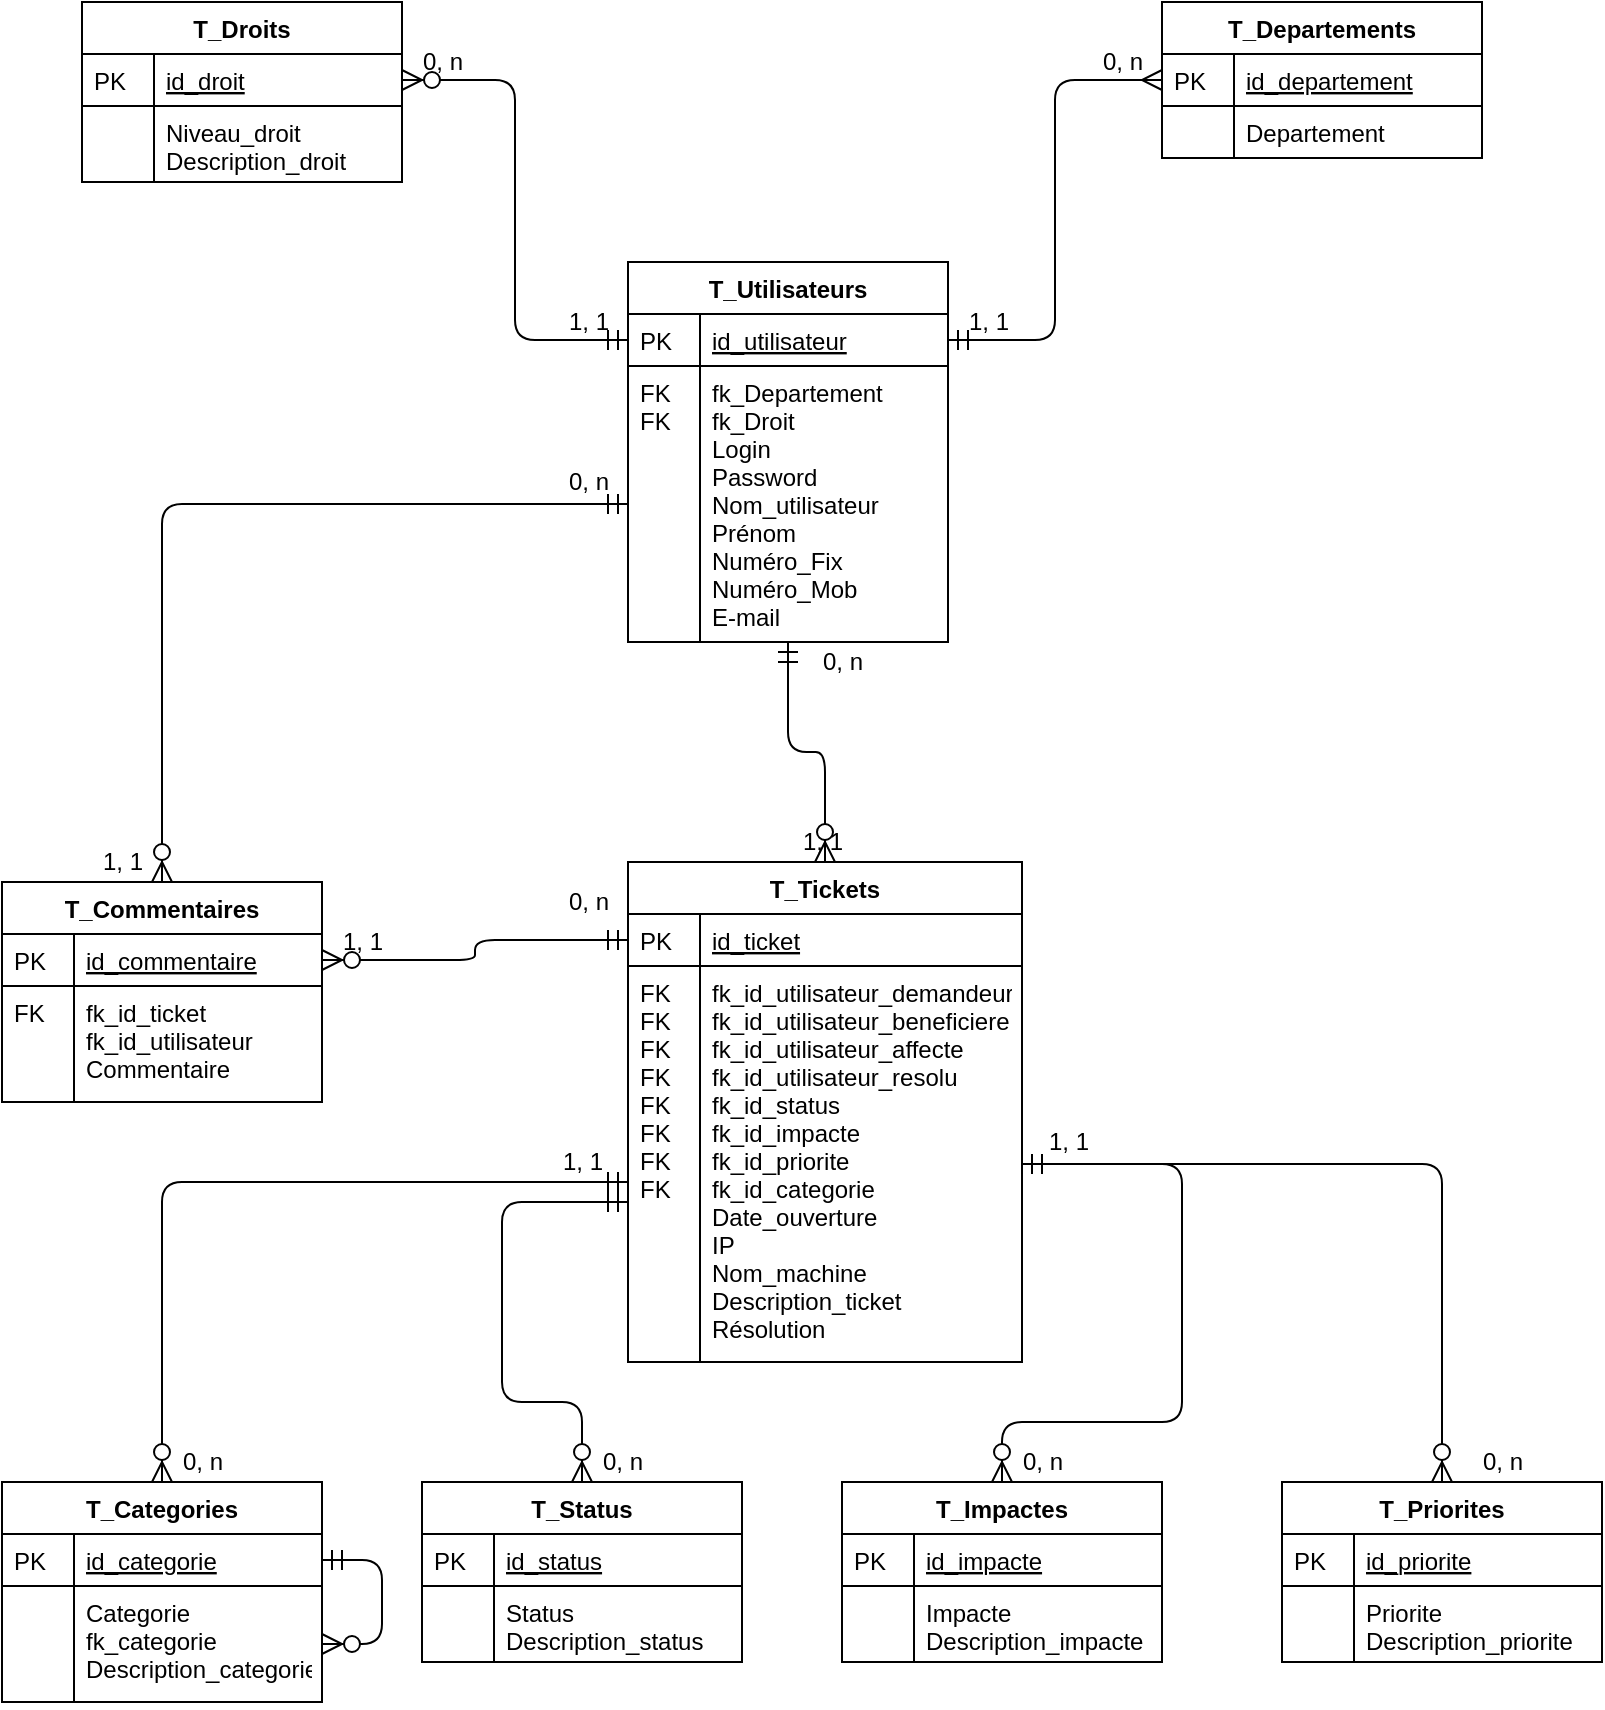<mxfile version="12.5.8" type="github">
  <diagram id="C5RBs43oDa-KdzZeNtuy" name="Page-1">
    <mxGraphModel dx="461" dy="630" grid="1" gridSize="10" guides="1" tooltips="1" connect="1" arrows="1" fold="1" page="1" pageScale="1" pageWidth="827" pageHeight="1169" math="0" shadow="0">
      <root>
        <mxCell id="WIyWlLk6GJQsqaUBKTNV-0"/>
        <mxCell id="WIyWlLk6GJQsqaUBKTNV-1" parent="WIyWlLk6GJQsqaUBKTNV-0"/>
        <mxCell id="zkfFHV4jXpPFQw0GAbJ--51" value="T_Departements" style="swimlane;fontStyle=1;childLayout=stackLayout;horizontal=1;startSize=26;horizontalStack=0;resizeParent=1;resizeLast=0;collapsible=1;marginBottom=0;rounded=0;shadow=0;strokeWidth=1;" parent="WIyWlLk6GJQsqaUBKTNV-1" vertex="1">
          <mxGeometry x="600" y="20" width="160" height="78" as="geometry">
            <mxRectangle x="20" y="80" width="160" height="26" as="alternateBounds"/>
          </mxGeometry>
        </mxCell>
        <mxCell id="zkfFHV4jXpPFQw0GAbJ--52" value="id_departement" style="shape=partialRectangle;top=0;left=0;right=0;bottom=1;align=left;verticalAlign=top;fillColor=none;spacingLeft=40;spacingRight=4;overflow=hidden;rotatable=0;points=[[0,0.5],[1,0.5]];portConstraint=eastwest;dropTarget=0;rounded=0;shadow=0;strokeWidth=1;fontStyle=4" parent="zkfFHV4jXpPFQw0GAbJ--51" vertex="1">
          <mxGeometry y="26" width="160" height="26" as="geometry"/>
        </mxCell>
        <mxCell id="zkfFHV4jXpPFQw0GAbJ--53" value="PK" style="shape=partialRectangle;top=0;left=0;bottom=0;fillColor=none;align=left;verticalAlign=top;spacingLeft=4;spacingRight=4;overflow=hidden;rotatable=0;points=[];portConstraint=eastwest;part=1;" parent="zkfFHV4jXpPFQw0GAbJ--52" vertex="1" connectable="0">
          <mxGeometry width="36" height="26" as="geometry"/>
        </mxCell>
        <mxCell id="zkfFHV4jXpPFQw0GAbJ--54" value="Departement" style="shape=partialRectangle;top=0;left=0;right=0;bottom=0;align=left;verticalAlign=top;fillColor=none;spacingLeft=40;spacingRight=4;overflow=hidden;rotatable=0;points=[[0,0.5],[1,0.5]];portConstraint=eastwest;dropTarget=0;rounded=0;shadow=0;strokeWidth=1;" parent="zkfFHV4jXpPFQw0GAbJ--51" vertex="1">
          <mxGeometry y="52" width="160" height="26" as="geometry"/>
        </mxCell>
        <mxCell id="zkfFHV4jXpPFQw0GAbJ--55" value="" style="shape=partialRectangle;top=0;left=0;bottom=0;fillColor=none;align=left;verticalAlign=top;spacingLeft=4;spacingRight=4;overflow=hidden;rotatable=0;points=[];portConstraint=eastwest;part=1;" parent="zkfFHV4jXpPFQw0GAbJ--54" vertex="1" connectable="0">
          <mxGeometry width="36" height="26" as="geometry"/>
        </mxCell>
        <mxCell id="zkfFHV4jXpPFQw0GAbJ--56" value="T_Utilisateurs" style="swimlane;fontStyle=1;childLayout=stackLayout;horizontal=1;startSize=26;horizontalStack=0;resizeParent=1;resizeLast=0;collapsible=1;marginBottom=0;rounded=0;shadow=0;strokeWidth=1;" parent="WIyWlLk6GJQsqaUBKTNV-1" vertex="1">
          <mxGeometry x="333" y="150" width="160" height="190" as="geometry">
            <mxRectangle x="260" y="80" width="160" height="26" as="alternateBounds"/>
          </mxGeometry>
        </mxCell>
        <mxCell id="zkfFHV4jXpPFQw0GAbJ--57" value="id_utilisateur" style="shape=partialRectangle;top=0;left=0;right=0;bottom=1;align=left;verticalAlign=top;fillColor=none;spacingLeft=40;spacingRight=4;overflow=hidden;rotatable=0;points=[[0,0.5],[1,0.5]];portConstraint=eastwest;dropTarget=0;rounded=0;shadow=0;strokeWidth=1;fontStyle=4" parent="zkfFHV4jXpPFQw0GAbJ--56" vertex="1">
          <mxGeometry y="26" width="160" height="26" as="geometry"/>
        </mxCell>
        <mxCell id="zkfFHV4jXpPFQw0GAbJ--58" value="PK" style="shape=partialRectangle;top=0;left=0;bottom=0;fillColor=none;align=left;verticalAlign=top;spacingLeft=4;spacingRight=4;overflow=hidden;rotatable=0;points=[];portConstraint=eastwest;part=1;" parent="zkfFHV4jXpPFQw0GAbJ--57" vertex="1" connectable="0">
          <mxGeometry width="36" height="26" as="geometry"/>
        </mxCell>
        <mxCell id="zkfFHV4jXpPFQw0GAbJ--61" value="fk_Departement&#xa;fk_Droit&#xa;Login&#xa;Password&#xa;Nom_utilisateur&#xa;Prénom&#xa;Numéro_Fix&#xa;Numéro_Mob&#xa;E-mail" style="shape=partialRectangle;top=0;left=0;right=0;bottom=0;align=left;verticalAlign=top;fillColor=none;spacingLeft=40;spacingRight=4;overflow=hidden;rotatable=0;points=[[0,0.5],[1,0.5]];portConstraint=eastwest;dropTarget=0;rounded=0;shadow=0;strokeWidth=1;" parent="zkfFHV4jXpPFQw0GAbJ--56" vertex="1">
          <mxGeometry y="52" width="160" height="138" as="geometry"/>
        </mxCell>
        <mxCell id="zkfFHV4jXpPFQw0GAbJ--62" value="FK&#xa;FK" style="shape=partialRectangle;top=0;left=0;bottom=0;fillColor=none;align=left;verticalAlign=top;spacingLeft=4;spacingRight=4;overflow=hidden;rotatable=0;points=[];portConstraint=eastwest;part=1;" parent="zkfFHV4jXpPFQw0GAbJ--61" vertex="1" connectable="0">
          <mxGeometry width="36" height="138.0" as="geometry"/>
        </mxCell>
        <mxCell id="zkfFHV4jXpPFQw0GAbJ--63" value="" style="edgeStyle=orthogonalEdgeStyle;endArrow=ERmandOne;startArrow=ERmany;shadow=0;strokeWidth=1;endSize=8;startSize=8;startFill=0;endFill=0;" parent="WIyWlLk6GJQsqaUBKTNV-1" source="zkfFHV4jXpPFQw0GAbJ--52" target="zkfFHV4jXpPFQw0GAbJ--57" edge="1">
          <mxGeometry width="100" height="100" relative="1" as="geometry">
            <mxPoint x="310" y="390" as="sourcePoint"/>
            <mxPoint x="410" y="290" as="targetPoint"/>
          </mxGeometry>
        </mxCell>
        <mxCell id="zkfFHV4jXpPFQw0GAbJ--64" value="T_Tickets" style="swimlane;fontStyle=1;childLayout=stackLayout;horizontal=1;startSize=26;horizontalStack=0;resizeParent=1;resizeLast=0;collapsible=1;marginBottom=0;rounded=0;shadow=0;strokeWidth=1;" parent="WIyWlLk6GJQsqaUBKTNV-1" vertex="1">
          <mxGeometry x="333" y="450" width="197" height="250" as="geometry">
            <mxRectangle x="260" y="270" width="160" height="26" as="alternateBounds"/>
          </mxGeometry>
        </mxCell>
        <mxCell id="zkfFHV4jXpPFQw0GAbJ--65" value="id_ticket" style="shape=partialRectangle;top=0;left=0;right=0;bottom=1;align=left;verticalAlign=top;fillColor=none;spacingLeft=40;spacingRight=4;overflow=hidden;rotatable=0;points=[[0,0.5],[1,0.5]];portConstraint=eastwest;dropTarget=0;rounded=0;shadow=0;strokeWidth=1;fontStyle=4" parent="zkfFHV4jXpPFQw0GAbJ--64" vertex="1">
          <mxGeometry y="26" width="197" height="26" as="geometry"/>
        </mxCell>
        <mxCell id="zkfFHV4jXpPFQw0GAbJ--66" value="PK" style="shape=partialRectangle;top=0;left=0;bottom=0;fillColor=none;align=left;verticalAlign=top;spacingLeft=4;spacingRight=4;overflow=hidden;rotatable=0;points=[];portConstraint=eastwest;part=1;" parent="zkfFHV4jXpPFQw0GAbJ--65" vertex="1" connectable="0">
          <mxGeometry width="36" height="26" as="geometry"/>
        </mxCell>
        <mxCell id="zkfFHV4jXpPFQw0GAbJ--69" value="fk_id_utilisateur_demandeur&#xa;fk_id_utilisateur_beneficiere&#xa;fk_id_utilisateur_affecte&#xa;fk_id_utilisateur_resolu&#xa;fk_id_status&#xa;fk_id_impacte&#xa;fk_id_priorite&#xa;fk_id_categorie&#xa;Date_ouverture&#xa;IP&#xa;Nom_machine&#xa;Description_ticket&#xa;Résolution" style="shape=partialRectangle;top=0;left=0;right=0;bottom=0;align=left;verticalAlign=top;fillColor=none;spacingLeft=40;spacingRight=4;overflow=hidden;rotatable=0;points=[[0,0.5],[1,0.5]];portConstraint=eastwest;dropTarget=0;rounded=0;shadow=0;strokeWidth=1;" parent="zkfFHV4jXpPFQw0GAbJ--64" vertex="1">
          <mxGeometry y="52" width="197" height="198" as="geometry"/>
        </mxCell>
        <mxCell id="zkfFHV4jXpPFQw0GAbJ--70" value="FK&#xa;FK&#xa;FK&#xa;FK&#xa;FK&#xa;FK&#xa;FK&#xa;FK" style="shape=partialRectangle;top=0;left=0;bottom=0;fillColor=none;align=left;verticalAlign=top;spacingLeft=4;spacingRight=4;overflow=hidden;rotatable=0;points=[];portConstraint=eastwest;part=1;" parent="zkfFHV4jXpPFQw0GAbJ--69" vertex="1" connectable="0">
          <mxGeometry width="36" height="198.0" as="geometry"/>
        </mxCell>
        <mxCell id="zkfFHV4jXpPFQw0GAbJ--71" value="" style="edgeStyle=orthogonalEdgeStyle;endArrow=ERzeroToMany;startArrow=ERmandOne;shadow=0;strokeWidth=1;endSize=8;startSize=8;" parent="WIyWlLk6GJQsqaUBKTNV-1" source="zkfFHV4jXpPFQw0GAbJ--56" target="zkfFHV4jXpPFQw0GAbJ--64" edge="1">
          <mxGeometry width="100" height="100" relative="1" as="geometry">
            <mxPoint x="410" y="182" as="sourcePoint"/>
            <mxPoint x="330" y="169" as="targetPoint"/>
            <Array as="points"/>
          </mxGeometry>
        </mxCell>
        <mxCell id="O1W7RyEscfZ62sLBNmEL-0" value="T_Droits" style="swimlane;fontStyle=1;childLayout=stackLayout;horizontal=1;startSize=26;horizontalStack=0;resizeParent=1;resizeLast=0;collapsible=1;marginBottom=0;rounded=0;shadow=0;strokeWidth=1;" parent="WIyWlLk6GJQsqaUBKTNV-1" vertex="1">
          <mxGeometry x="60" y="20" width="160" height="90" as="geometry">
            <mxRectangle x="20" y="80" width="160" height="26" as="alternateBounds"/>
          </mxGeometry>
        </mxCell>
        <mxCell id="O1W7RyEscfZ62sLBNmEL-1" value="id_droit" style="shape=partialRectangle;top=0;left=0;right=0;bottom=1;align=left;verticalAlign=top;fillColor=none;spacingLeft=40;spacingRight=4;overflow=hidden;rotatable=0;points=[[0,0.5],[1,0.5]];portConstraint=eastwest;dropTarget=0;rounded=0;shadow=0;strokeWidth=1;fontStyle=4" parent="O1W7RyEscfZ62sLBNmEL-0" vertex="1">
          <mxGeometry y="26" width="160" height="26" as="geometry"/>
        </mxCell>
        <mxCell id="O1W7RyEscfZ62sLBNmEL-2" value="PK" style="shape=partialRectangle;top=0;left=0;bottom=0;fillColor=none;align=left;verticalAlign=top;spacingLeft=4;spacingRight=4;overflow=hidden;rotatable=0;points=[];portConstraint=eastwest;part=1;" parent="O1W7RyEscfZ62sLBNmEL-1" vertex="1" connectable="0">
          <mxGeometry width="36" height="26" as="geometry"/>
        </mxCell>
        <mxCell id="O1W7RyEscfZ62sLBNmEL-3" value="Niveau_droit&#xa;Description_droit" style="shape=partialRectangle;top=0;left=0;right=0;bottom=0;align=left;verticalAlign=top;fillColor=none;spacingLeft=40;spacingRight=4;overflow=hidden;rotatable=0;points=[[0,0.5],[1,0.5]];portConstraint=eastwest;dropTarget=0;rounded=0;shadow=0;strokeWidth=1;" parent="O1W7RyEscfZ62sLBNmEL-0" vertex="1">
          <mxGeometry y="52" width="160" height="38" as="geometry"/>
        </mxCell>
        <mxCell id="O1W7RyEscfZ62sLBNmEL-4" value="" style="shape=partialRectangle;top=0;left=0;bottom=0;fillColor=none;align=left;verticalAlign=top;spacingLeft=4;spacingRight=4;overflow=hidden;rotatable=0;points=[];portConstraint=eastwest;part=1;" parent="O1W7RyEscfZ62sLBNmEL-3" vertex="1" connectable="0">
          <mxGeometry width="36" height="38" as="geometry"/>
        </mxCell>
        <mxCell id="O1W7RyEscfZ62sLBNmEL-8" value="" style="edgeStyle=orthogonalEdgeStyle;endArrow=ERzeroToMany;startArrow=ERmandOne;shadow=0;strokeWidth=1;endSize=8;startSize=8;exitX=0;exitY=0.5;exitDx=0;exitDy=0;entryX=1;entryY=0.5;entryDx=0;entryDy=0;" parent="WIyWlLk6GJQsqaUBKTNV-1" source="zkfFHV4jXpPFQw0GAbJ--57" target="O1W7RyEscfZ62sLBNmEL-1" edge="1">
          <mxGeometry width="100" height="100" relative="1" as="geometry">
            <mxPoint x="380" y="320" as="sourcePoint"/>
            <mxPoint x="380" y="460" as="targetPoint"/>
            <Array as="points"/>
          </mxGeometry>
        </mxCell>
        <mxCell id="O1W7RyEscfZ62sLBNmEL-9" value="T_Categories" style="swimlane;fontStyle=1;childLayout=stackLayout;horizontal=1;startSize=26;horizontalStack=0;resizeParent=1;resizeLast=0;collapsible=1;marginBottom=0;rounded=0;shadow=0;strokeWidth=1;" parent="WIyWlLk6GJQsqaUBKTNV-1" vertex="1">
          <mxGeometry x="20" y="760" width="160" height="110" as="geometry">
            <mxRectangle x="20" y="80" width="160" height="26" as="alternateBounds"/>
          </mxGeometry>
        </mxCell>
        <mxCell id="O1W7RyEscfZ62sLBNmEL-10" value="id_categorie" style="shape=partialRectangle;top=0;left=0;right=0;bottom=1;align=left;verticalAlign=top;fillColor=none;spacingLeft=40;spacingRight=4;overflow=hidden;rotatable=0;points=[[0,0.5],[1,0.5]];portConstraint=eastwest;dropTarget=0;rounded=0;shadow=0;strokeWidth=1;fontStyle=4" parent="O1W7RyEscfZ62sLBNmEL-9" vertex="1">
          <mxGeometry y="26" width="160" height="26" as="geometry"/>
        </mxCell>
        <mxCell id="O1W7RyEscfZ62sLBNmEL-11" value="PK" style="shape=partialRectangle;top=0;left=0;bottom=0;fillColor=none;align=left;verticalAlign=top;spacingLeft=4;spacingRight=4;overflow=hidden;rotatable=0;points=[];portConstraint=eastwest;part=1;" parent="O1W7RyEscfZ62sLBNmEL-10" vertex="1" connectable="0">
          <mxGeometry width="36" height="26" as="geometry"/>
        </mxCell>
        <mxCell id="O1W7RyEscfZ62sLBNmEL-12" value="Categorie&#xa;fk_categorie&#xa;Description_categorie" style="shape=partialRectangle;top=0;left=0;right=0;bottom=0;align=left;verticalAlign=top;fillColor=none;spacingLeft=40;spacingRight=4;overflow=hidden;rotatable=0;points=[[0,0.5],[1,0.5]];portConstraint=eastwest;dropTarget=0;rounded=0;shadow=0;strokeWidth=1;" parent="O1W7RyEscfZ62sLBNmEL-9" vertex="1">
          <mxGeometry y="52" width="160" height="58" as="geometry"/>
        </mxCell>
        <mxCell id="O1W7RyEscfZ62sLBNmEL-13" value="" style="shape=partialRectangle;top=0;left=0;bottom=0;fillColor=none;align=left;verticalAlign=top;spacingLeft=4;spacingRight=4;overflow=hidden;rotatable=0;points=[];portConstraint=eastwest;part=1;" parent="O1W7RyEscfZ62sLBNmEL-12" vertex="1" connectable="0">
          <mxGeometry width="36" height="58" as="geometry"/>
        </mxCell>
        <mxCell id="SVWqZJ9bru4QcORBYJ26-14" value="" style="edgeStyle=orthogonalEdgeStyle;endArrow=ERzeroToMany;startArrow=ERmandOne;shadow=0;strokeWidth=1;endSize=8;startSize=8;entryX=1;entryY=0.5;entryDx=0;entryDy=0;exitX=1;exitY=0.5;exitDx=0;exitDy=0;" parent="O1W7RyEscfZ62sLBNmEL-9" source="O1W7RyEscfZ62sLBNmEL-10" target="O1W7RyEscfZ62sLBNmEL-12" edge="1">
          <mxGeometry width="100" height="100" relative="1" as="geometry">
            <mxPoint x="323" y="-140" as="sourcePoint"/>
            <mxPoint x="90" y="10" as="targetPoint"/>
            <Array as="points">
              <mxPoint x="190" y="39"/>
              <mxPoint x="190" y="81"/>
            </Array>
          </mxGeometry>
        </mxCell>
        <mxCell id="O1W7RyEscfZ62sLBNmEL-14" value="T_Commentaires" style="swimlane;fontStyle=1;childLayout=stackLayout;horizontal=1;startSize=26;horizontalStack=0;resizeParent=1;resizeLast=0;collapsible=1;marginBottom=0;rounded=0;shadow=0;strokeWidth=1;" parent="WIyWlLk6GJQsqaUBKTNV-1" vertex="1">
          <mxGeometry x="20" y="460" width="160" height="110" as="geometry">
            <mxRectangle x="20" y="80" width="160" height="26" as="alternateBounds"/>
          </mxGeometry>
        </mxCell>
        <mxCell id="O1W7RyEscfZ62sLBNmEL-15" value="id_commentaire" style="shape=partialRectangle;top=0;left=0;right=0;bottom=1;align=left;verticalAlign=top;fillColor=none;spacingLeft=40;spacingRight=4;overflow=hidden;rotatable=0;points=[[0,0.5],[1,0.5]];portConstraint=eastwest;dropTarget=0;rounded=0;shadow=0;strokeWidth=1;fontStyle=4" parent="O1W7RyEscfZ62sLBNmEL-14" vertex="1">
          <mxGeometry y="26" width="160" height="26" as="geometry"/>
        </mxCell>
        <mxCell id="O1W7RyEscfZ62sLBNmEL-16" value="PK" style="shape=partialRectangle;top=0;left=0;bottom=0;fillColor=none;align=left;verticalAlign=top;spacingLeft=4;spacingRight=4;overflow=hidden;rotatable=0;points=[];portConstraint=eastwest;part=1;" parent="O1W7RyEscfZ62sLBNmEL-15" vertex="1" connectable="0">
          <mxGeometry width="36" height="26" as="geometry"/>
        </mxCell>
        <mxCell id="O1W7RyEscfZ62sLBNmEL-17" value="fk_id_ticket&#xa;fk_id_utilisateur&#xa;Commentaire" style="shape=partialRectangle;top=0;left=0;right=0;bottom=0;align=left;verticalAlign=top;fillColor=none;spacingLeft=40;spacingRight=4;overflow=hidden;rotatable=0;points=[[0,0.5],[1,0.5]];portConstraint=eastwest;dropTarget=0;rounded=0;shadow=0;strokeWidth=1;" parent="O1W7RyEscfZ62sLBNmEL-14" vertex="1">
          <mxGeometry y="52" width="160" height="58" as="geometry"/>
        </mxCell>
        <mxCell id="O1W7RyEscfZ62sLBNmEL-18" value="FK" style="shape=partialRectangle;top=0;left=0;bottom=0;fillColor=none;align=left;verticalAlign=top;spacingLeft=4;spacingRight=4;overflow=hidden;rotatable=0;points=[];portConstraint=eastwest;part=1;" parent="O1W7RyEscfZ62sLBNmEL-17" vertex="1" connectable="0">
          <mxGeometry width="36" height="58" as="geometry"/>
        </mxCell>
        <mxCell id="O1W7RyEscfZ62sLBNmEL-19" value="T_Impactes" style="swimlane;fontStyle=1;childLayout=stackLayout;horizontal=1;startSize=26;horizontalStack=0;resizeParent=1;resizeLast=0;collapsible=1;marginBottom=0;rounded=0;shadow=0;strokeWidth=1;" parent="WIyWlLk6GJQsqaUBKTNV-1" vertex="1">
          <mxGeometry x="440" y="760" width="160" height="90" as="geometry">
            <mxRectangle x="20" y="80" width="160" height="26" as="alternateBounds"/>
          </mxGeometry>
        </mxCell>
        <mxCell id="O1W7RyEscfZ62sLBNmEL-20" value="id_impacte" style="shape=partialRectangle;top=0;left=0;right=0;bottom=1;align=left;verticalAlign=top;fillColor=none;spacingLeft=40;spacingRight=4;overflow=hidden;rotatable=0;points=[[0,0.5],[1,0.5]];portConstraint=eastwest;dropTarget=0;rounded=0;shadow=0;strokeWidth=1;fontStyle=4" parent="O1W7RyEscfZ62sLBNmEL-19" vertex="1">
          <mxGeometry y="26" width="160" height="26" as="geometry"/>
        </mxCell>
        <mxCell id="O1W7RyEscfZ62sLBNmEL-21" value="PK" style="shape=partialRectangle;top=0;left=0;bottom=0;fillColor=none;align=left;verticalAlign=top;spacingLeft=4;spacingRight=4;overflow=hidden;rotatable=0;points=[];portConstraint=eastwest;part=1;" parent="O1W7RyEscfZ62sLBNmEL-20" vertex="1" connectable="0">
          <mxGeometry width="36" height="26" as="geometry"/>
        </mxCell>
        <mxCell id="O1W7RyEscfZ62sLBNmEL-22" value="Impacte&#xa;Description_impacte" style="shape=partialRectangle;top=0;left=0;right=0;bottom=0;align=left;verticalAlign=top;fillColor=none;spacingLeft=40;spacingRight=4;overflow=hidden;rotatable=0;points=[[0,0.5],[1,0.5]];portConstraint=eastwest;dropTarget=0;rounded=0;shadow=0;strokeWidth=1;" parent="O1W7RyEscfZ62sLBNmEL-19" vertex="1">
          <mxGeometry y="52" width="160" height="38" as="geometry"/>
        </mxCell>
        <mxCell id="O1W7RyEscfZ62sLBNmEL-23" value="" style="shape=partialRectangle;top=0;left=0;bottom=0;fillColor=none;align=left;verticalAlign=top;spacingLeft=4;spacingRight=4;overflow=hidden;rotatable=0;points=[];portConstraint=eastwest;part=1;" parent="O1W7RyEscfZ62sLBNmEL-22" vertex="1" connectable="0">
          <mxGeometry width="36" height="38" as="geometry"/>
        </mxCell>
        <mxCell id="O1W7RyEscfZ62sLBNmEL-24" value="T_Priorites" style="swimlane;fontStyle=1;childLayout=stackLayout;horizontal=1;startSize=26;horizontalStack=0;resizeParent=1;resizeLast=0;collapsible=1;marginBottom=0;rounded=0;shadow=0;strokeWidth=1;" parent="WIyWlLk6GJQsqaUBKTNV-1" vertex="1">
          <mxGeometry x="660" y="760" width="160" height="90" as="geometry">
            <mxRectangle x="20" y="80" width="160" height="26" as="alternateBounds"/>
          </mxGeometry>
        </mxCell>
        <mxCell id="O1W7RyEscfZ62sLBNmEL-25" value="id_priorite" style="shape=partialRectangle;top=0;left=0;right=0;bottom=1;align=left;verticalAlign=top;fillColor=none;spacingLeft=40;spacingRight=4;overflow=hidden;rotatable=0;points=[[0,0.5],[1,0.5]];portConstraint=eastwest;dropTarget=0;rounded=0;shadow=0;strokeWidth=1;fontStyle=4" parent="O1W7RyEscfZ62sLBNmEL-24" vertex="1">
          <mxGeometry y="26" width="160" height="26" as="geometry"/>
        </mxCell>
        <mxCell id="O1W7RyEscfZ62sLBNmEL-26" value="PK" style="shape=partialRectangle;top=0;left=0;bottom=0;fillColor=none;align=left;verticalAlign=top;spacingLeft=4;spacingRight=4;overflow=hidden;rotatable=0;points=[];portConstraint=eastwest;part=1;" parent="O1W7RyEscfZ62sLBNmEL-25" vertex="1" connectable="0">
          <mxGeometry width="36" height="26" as="geometry"/>
        </mxCell>
        <mxCell id="O1W7RyEscfZ62sLBNmEL-27" value="Priorite&#xa;Description_priorite" style="shape=partialRectangle;top=0;left=0;right=0;bottom=0;align=left;verticalAlign=top;fillColor=none;spacingLeft=40;spacingRight=4;overflow=hidden;rotatable=0;points=[[0,0.5],[1,0.5]];portConstraint=eastwest;dropTarget=0;rounded=0;shadow=0;strokeWidth=1;" parent="O1W7RyEscfZ62sLBNmEL-24" vertex="1">
          <mxGeometry y="52" width="160" height="38" as="geometry"/>
        </mxCell>
        <mxCell id="O1W7RyEscfZ62sLBNmEL-28" value="" style="shape=partialRectangle;top=0;left=0;bottom=0;fillColor=none;align=left;verticalAlign=top;spacingLeft=4;spacingRight=4;overflow=hidden;rotatable=0;points=[];portConstraint=eastwest;part=1;" parent="O1W7RyEscfZ62sLBNmEL-27" vertex="1" connectable="0">
          <mxGeometry width="36" height="38" as="geometry"/>
        </mxCell>
        <mxCell id="O1W7RyEscfZ62sLBNmEL-29" value="" style="edgeStyle=orthogonalEdgeStyle;endArrow=ERzeroToMany;startArrow=ERmandOne;shadow=0;strokeWidth=1;endSize=8;startSize=8;entryX=0.5;entryY=0;entryDx=0;entryDy=0;" parent="WIyWlLk6GJQsqaUBKTNV-1" source="zkfFHV4jXpPFQw0GAbJ--64" target="O1W7RyEscfZ62sLBNmEL-9" edge="1">
          <mxGeometry width="100" height="100" relative="1" as="geometry">
            <mxPoint x="300" y="610" as="sourcePoint"/>
            <mxPoint x="120" y="740" as="targetPoint"/>
            <Array as="points">
              <mxPoint x="100" y="610"/>
            </Array>
          </mxGeometry>
        </mxCell>
        <mxCell id="O1W7RyEscfZ62sLBNmEL-30" value="" style="edgeStyle=orthogonalEdgeStyle;endArrow=ERzeroToMany;startArrow=ERmandOne;shadow=0;strokeWidth=1;endSize=8;startSize=8;exitX=0;exitY=0.5;exitDx=0;exitDy=0;" parent="WIyWlLk6GJQsqaUBKTNV-1" source="zkfFHV4jXpPFQw0GAbJ--65" target="O1W7RyEscfZ62sLBNmEL-15" edge="1">
          <mxGeometry width="100" height="100" relative="1" as="geometry">
            <mxPoint x="300" y="630" as="sourcePoint"/>
            <mxPoint x="210" y="530" as="targetPoint"/>
            <Array as="points"/>
          </mxGeometry>
        </mxCell>
        <mxCell id="O1W7RyEscfZ62sLBNmEL-31" value="" style="edgeStyle=orthogonalEdgeStyle;endArrow=ERzeroToMany;startArrow=ERmandOne;shadow=0;strokeWidth=1;endSize=8;startSize=8;entryX=0.5;entryY=0;entryDx=0;entryDy=0;exitX=1;exitY=0.5;exitDx=0;exitDy=0;" parent="WIyWlLk6GJQsqaUBKTNV-1" source="zkfFHV4jXpPFQw0GAbJ--69" target="O1W7RyEscfZ62sLBNmEL-19" edge="1">
          <mxGeometry width="100" height="100" relative="1" as="geometry">
            <mxPoint x="353" y="576" as="sourcePoint"/>
            <mxPoint x="120" y="780" as="targetPoint"/>
            <Array as="points">
              <mxPoint x="610" y="601"/>
              <mxPoint x="610" y="730"/>
              <mxPoint x="520" y="730"/>
            </Array>
          </mxGeometry>
        </mxCell>
        <mxCell id="O1W7RyEscfZ62sLBNmEL-32" value="" style="edgeStyle=orthogonalEdgeStyle;endArrow=ERzeroToMany;startArrow=ERmandOne;shadow=0;strokeWidth=1;endSize=8;startSize=8;entryX=0.5;entryY=0;entryDx=0;entryDy=0;exitX=1;exitY=0.5;exitDx=0;exitDy=0;" parent="WIyWlLk6GJQsqaUBKTNV-1" source="zkfFHV4jXpPFQw0GAbJ--69" target="O1W7RyEscfZ62sLBNmEL-24" edge="1">
          <mxGeometry width="100" height="100" relative="1" as="geometry">
            <mxPoint x="363" y="586" as="sourcePoint"/>
            <mxPoint x="130" y="790" as="targetPoint"/>
            <Array as="points"/>
          </mxGeometry>
        </mxCell>
        <mxCell id="gd5H8BRTiU4TRQG8YiYF-6" value="1, 1" style="text;html=1;align=center;verticalAlign=middle;resizable=0;points=[];autosize=1;" parent="WIyWlLk6GJQsqaUBKTNV-1" vertex="1">
          <mxGeometry x="180" y="480" width="40" height="20" as="geometry"/>
        </mxCell>
        <mxCell id="gd5H8BRTiU4TRQG8YiYF-7" value="1, 1" style="text;html=1;align=center;verticalAlign=middle;resizable=0;points=[];autosize=1;" parent="WIyWlLk6GJQsqaUBKTNV-1" vertex="1">
          <mxGeometry x="533" y="580" width="40" height="20" as="geometry"/>
        </mxCell>
        <mxCell id="gd5H8BRTiU4TRQG8YiYF-8" value="1, 1" style="text;html=1;align=center;verticalAlign=middle;resizable=0;points=[];autosize=1;" parent="WIyWlLk6GJQsqaUBKTNV-1" vertex="1">
          <mxGeometry x="410" y="430" width="40" height="20" as="geometry"/>
        </mxCell>
        <mxCell id="gd5H8BRTiU4TRQG8YiYF-10" value="1, 1" style="text;html=1;align=center;verticalAlign=middle;resizable=0;points=[];autosize=1;" parent="WIyWlLk6GJQsqaUBKTNV-1" vertex="1">
          <mxGeometry x="293" y="170" width="40" height="20" as="geometry"/>
        </mxCell>
        <mxCell id="gd5H8BRTiU4TRQG8YiYF-11" value="1, 1" style="text;html=1;align=center;verticalAlign=middle;resizable=0;points=[];autosize=1;" parent="WIyWlLk6GJQsqaUBKTNV-1" vertex="1">
          <mxGeometry x="493" y="170" width="40" height="20" as="geometry"/>
        </mxCell>
        <mxCell id="gd5H8BRTiU4TRQG8YiYF-12" value="0, n" style="text;html=1;align=center;verticalAlign=middle;resizable=0;points=[];autosize=1;" parent="WIyWlLk6GJQsqaUBKTNV-1" vertex="1">
          <mxGeometry x="220" y="40" width="40" height="20" as="geometry"/>
        </mxCell>
        <mxCell id="gd5H8BRTiU4TRQG8YiYF-13" value="0, n" style="text;html=1;align=center;verticalAlign=middle;resizable=0;points=[];autosize=1;" parent="WIyWlLk6GJQsqaUBKTNV-1" vertex="1">
          <mxGeometry x="560" y="40" width="40" height="20" as="geometry"/>
        </mxCell>
        <mxCell id="gd5H8BRTiU4TRQG8YiYF-14" value="0, n" style="text;html=1;align=center;verticalAlign=middle;resizable=0;points=[];autosize=1;" parent="WIyWlLk6GJQsqaUBKTNV-1" vertex="1">
          <mxGeometry x="293" y="460" width="40" height="20" as="geometry"/>
        </mxCell>
        <mxCell id="gd5H8BRTiU4TRQG8YiYF-15" value="0, n" style="text;html=1;align=center;verticalAlign=middle;resizable=0;points=[];autosize=1;" parent="WIyWlLk6GJQsqaUBKTNV-1" vertex="1">
          <mxGeometry x="100" y="740" width="40" height="20" as="geometry"/>
        </mxCell>
        <mxCell id="gd5H8BRTiU4TRQG8YiYF-16" value="0, n" style="text;html=1;align=center;verticalAlign=middle;resizable=0;points=[];autosize=1;" parent="WIyWlLk6GJQsqaUBKTNV-1" vertex="1">
          <mxGeometry x="520" y="740" width="40" height="20" as="geometry"/>
        </mxCell>
        <mxCell id="gd5H8BRTiU4TRQG8YiYF-17" value="0, n" style="text;html=1;align=center;verticalAlign=middle;resizable=0;points=[];autosize=1;" parent="WIyWlLk6GJQsqaUBKTNV-1" vertex="1">
          <mxGeometry x="750" y="740" width="40" height="20" as="geometry"/>
        </mxCell>
        <mxCell id="tTGQOVnjQVMV4X9cB7OT-0" value="0, n" style="text;html=1;align=center;verticalAlign=middle;resizable=0;points=[];autosize=1;" parent="WIyWlLk6GJQsqaUBKTNV-1" vertex="1">
          <mxGeometry x="420" y="340" width="40" height="20" as="geometry"/>
        </mxCell>
        <mxCell id="SVWqZJ9bru4QcORBYJ26-0" value="1, 1" style="text;html=1;align=center;verticalAlign=middle;resizable=0;points=[];autosize=1;" parent="WIyWlLk6GJQsqaUBKTNV-1" vertex="1">
          <mxGeometry x="60" y="440" width="40" height="20" as="geometry"/>
        </mxCell>
        <mxCell id="SVWqZJ9bru4QcORBYJ26-1" value="" style="edgeStyle=orthogonalEdgeStyle;endArrow=ERzeroToMany;startArrow=ERmandOne;shadow=0;strokeWidth=1;endSize=8;startSize=8;fontStyle=1;exitX=0;exitY=0.5;exitDx=0;exitDy=0;entryX=0.5;entryY=0;entryDx=0;entryDy=0;" parent="WIyWlLk6GJQsqaUBKTNV-1" source="zkfFHV4jXpPFQw0GAbJ--61" target="O1W7RyEscfZ62sLBNmEL-14" edge="1">
          <mxGeometry width="100" height="100" relative="1" as="geometry">
            <mxPoint x="300" y="320" as="sourcePoint"/>
            <mxPoint x="270" y="380" as="targetPoint"/>
            <Array as="points">
              <mxPoint x="100" y="271"/>
            </Array>
          </mxGeometry>
        </mxCell>
        <mxCell id="SVWqZJ9bru4QcORBYJ26-2" value="0, n" style="text;html=1;align=center;verticalAlign=middle;resizable=0;points=[];autosize=1;" parent="WIyWlLk6GJQsqaUBKTNV-1" vertex="1">
          <mxGeometry x="293" y="250" width="40" height="20" as="geometry"/>
        </mxCell>
        <mxCell id="SVWqZJ9bru4QcORBYJ26-5" value="1, 1" style="text;html=1;align=center;verticalAlign=middle;resizable=0;points=[];autosize=1;" parent="WIyWlLk6GJQsqaUBKTNV-1" vertex="1">
          <mxGeometry x="290" y="590" width="40" height="20" as="geometry"/>
        </mxCell>
        <mxCell id="SVWqZJ9bru4QcORBYJ26-6" value="T_Status" style="swimlane;fontStyle=1;childLayout=stackLayout;horizontal=1;startSize=26;horizontalStack=0;resizeParent=1;resizeLast=0;collapsible=1;marginBottom=0;rounded=0;shadow=0;strokeWidth=1;" parent="WIyWlLk6GJQsqaUBKTNV-1" vertex="1">
          <mxGeometry x="230" y="760" width="160" height="90" as="geometry">
            <mxRectangle x="20" y="80" width="160" height="26" as="alternateBounds"/>
          </mxGeometry>
        </mxCell>
        <mxCell id="SVWqZJ9bru4QcORBYJ26-7" value="id_status" style="shape=partialRectangle;top=0;left=0;right=0;bottom=1;align=left;verticalAlign=top;fillColor=none;spacingLeft=40;spacingRight=4;overflow=hidden;rotatable=0;points=[[0,0.5],[1,0.5]];portConstraint=eastwest;dropTarget=0;rounded=0;shadow=0;strokeWidth=1;fontStyle=4" parent="SVWqZJ9bru4QcORBYJ26-6" vertex="1">
          <mxGeometry y="26" width="160" height="26" as="geometry"/>
        </mxCell>
        <mxCell id="SVWqZJ9bru4QcORBYJ26-8" value="PK" style="shape=partialRectangle;top=0;left=0;bottom=0;fillColor=none;align=left;verticalAlign=top;spacingLeft=4;spacingRight=4;overflow=hidden;rotatable=0;points=[];portConstraint=eastwest;part=1;" parent="SVWqZJ9bru4QcORBYJ26-7" vertex="1" connectable="0">
          <mxGeometry width="36" height="26" as="geometry"/>
        </mxCell>
        <mxCell id="SVWqZJ9bru4QcORBYJ26-9" value="Status&#xa;Description_status" style="shape=partialRectangle;top=0;left=0;right=0;bottom=0;align=left;verticalAlign=top;fillColor=none;spacingLeft=40;spacingRight=4;overflow=hidden;rotatable=0;points=[[0,0.5],[1,0.5]];portConstraint=eastwest;dropTarget=0;rounded=0;shadow=0;strokeWidth=1;" parent="SVWqZJ9bru4QcORBYJ26-6" vertex="1">
          <mxGeometry y="52" width="160" height="38" as="geometry"/>
        </mxCell>
        <mxCell id="SVWqZJ9bru4QcORBYJ26-10" value="" style="shape=partialRectangle;top=0;left=0;bottom=0;fillColor=none;align=left;verticalAlign=top;spacingLeft=4;spacingRight=4;overflow=hidden;rotatable=0;points=[];portConstraint=eastwest;part=1;" parent="SVWqZJ9bru4QcORBYJ26-9" vertex="1" connectable="0">
          <mxGeometry width="36" height="38" as="geometry"/>
        </mxCell>
        <mxCell id="SVWqZJ9bru4QcORBYJ26-11" value="" style="edgeStyle=orthogonalEdgeStyle;endArrow=ERzeroToMany;startArrow=ERmandOne;shadow=0;strokeWidth=1;endSize=8;startSize=8;entryX=0.5;entryY=0;entryDx=0;entryDy=0;" parent="WIyWlLk6GJQsqaUBKTNV-1" source="zkfFHV4jXpPFQw0GAbJ--64" target="SVWqZJ9bru4QcORBYJ26-6" edge="1">
          <mxGeometry width="100" height="100" relative="1" as="geometry">
            <mxPoint x="300" y="630" as="sourcePoint"/>
            <mxPoint x="110" y="780" as="targetPoint"/>
            <Array as="points">
              <mxPoint x="270" y="620"/>
              <mxPoint x="270" y="720"/>
              <mxPoint x="310" y="720"/>
            </Array>
          </mxGeometry>
        </mxCell>
        <mxCell id="SVWqZJ9bru4QcORBYJ26-12" value="0, n" style="text;html=1;align=center;verticalAlign=middle;resizable=0;points=[];autosize=1;" parent="WIyWlLk6GJQsqaUBKTNV-1" vertex="1">
          <mxGeometry x="310" y="740" width="40" height="20" as="geometry"/>
        </mxCell>
      </root>
    </mxGraphModel>
  </diagram>
</mxfile>
